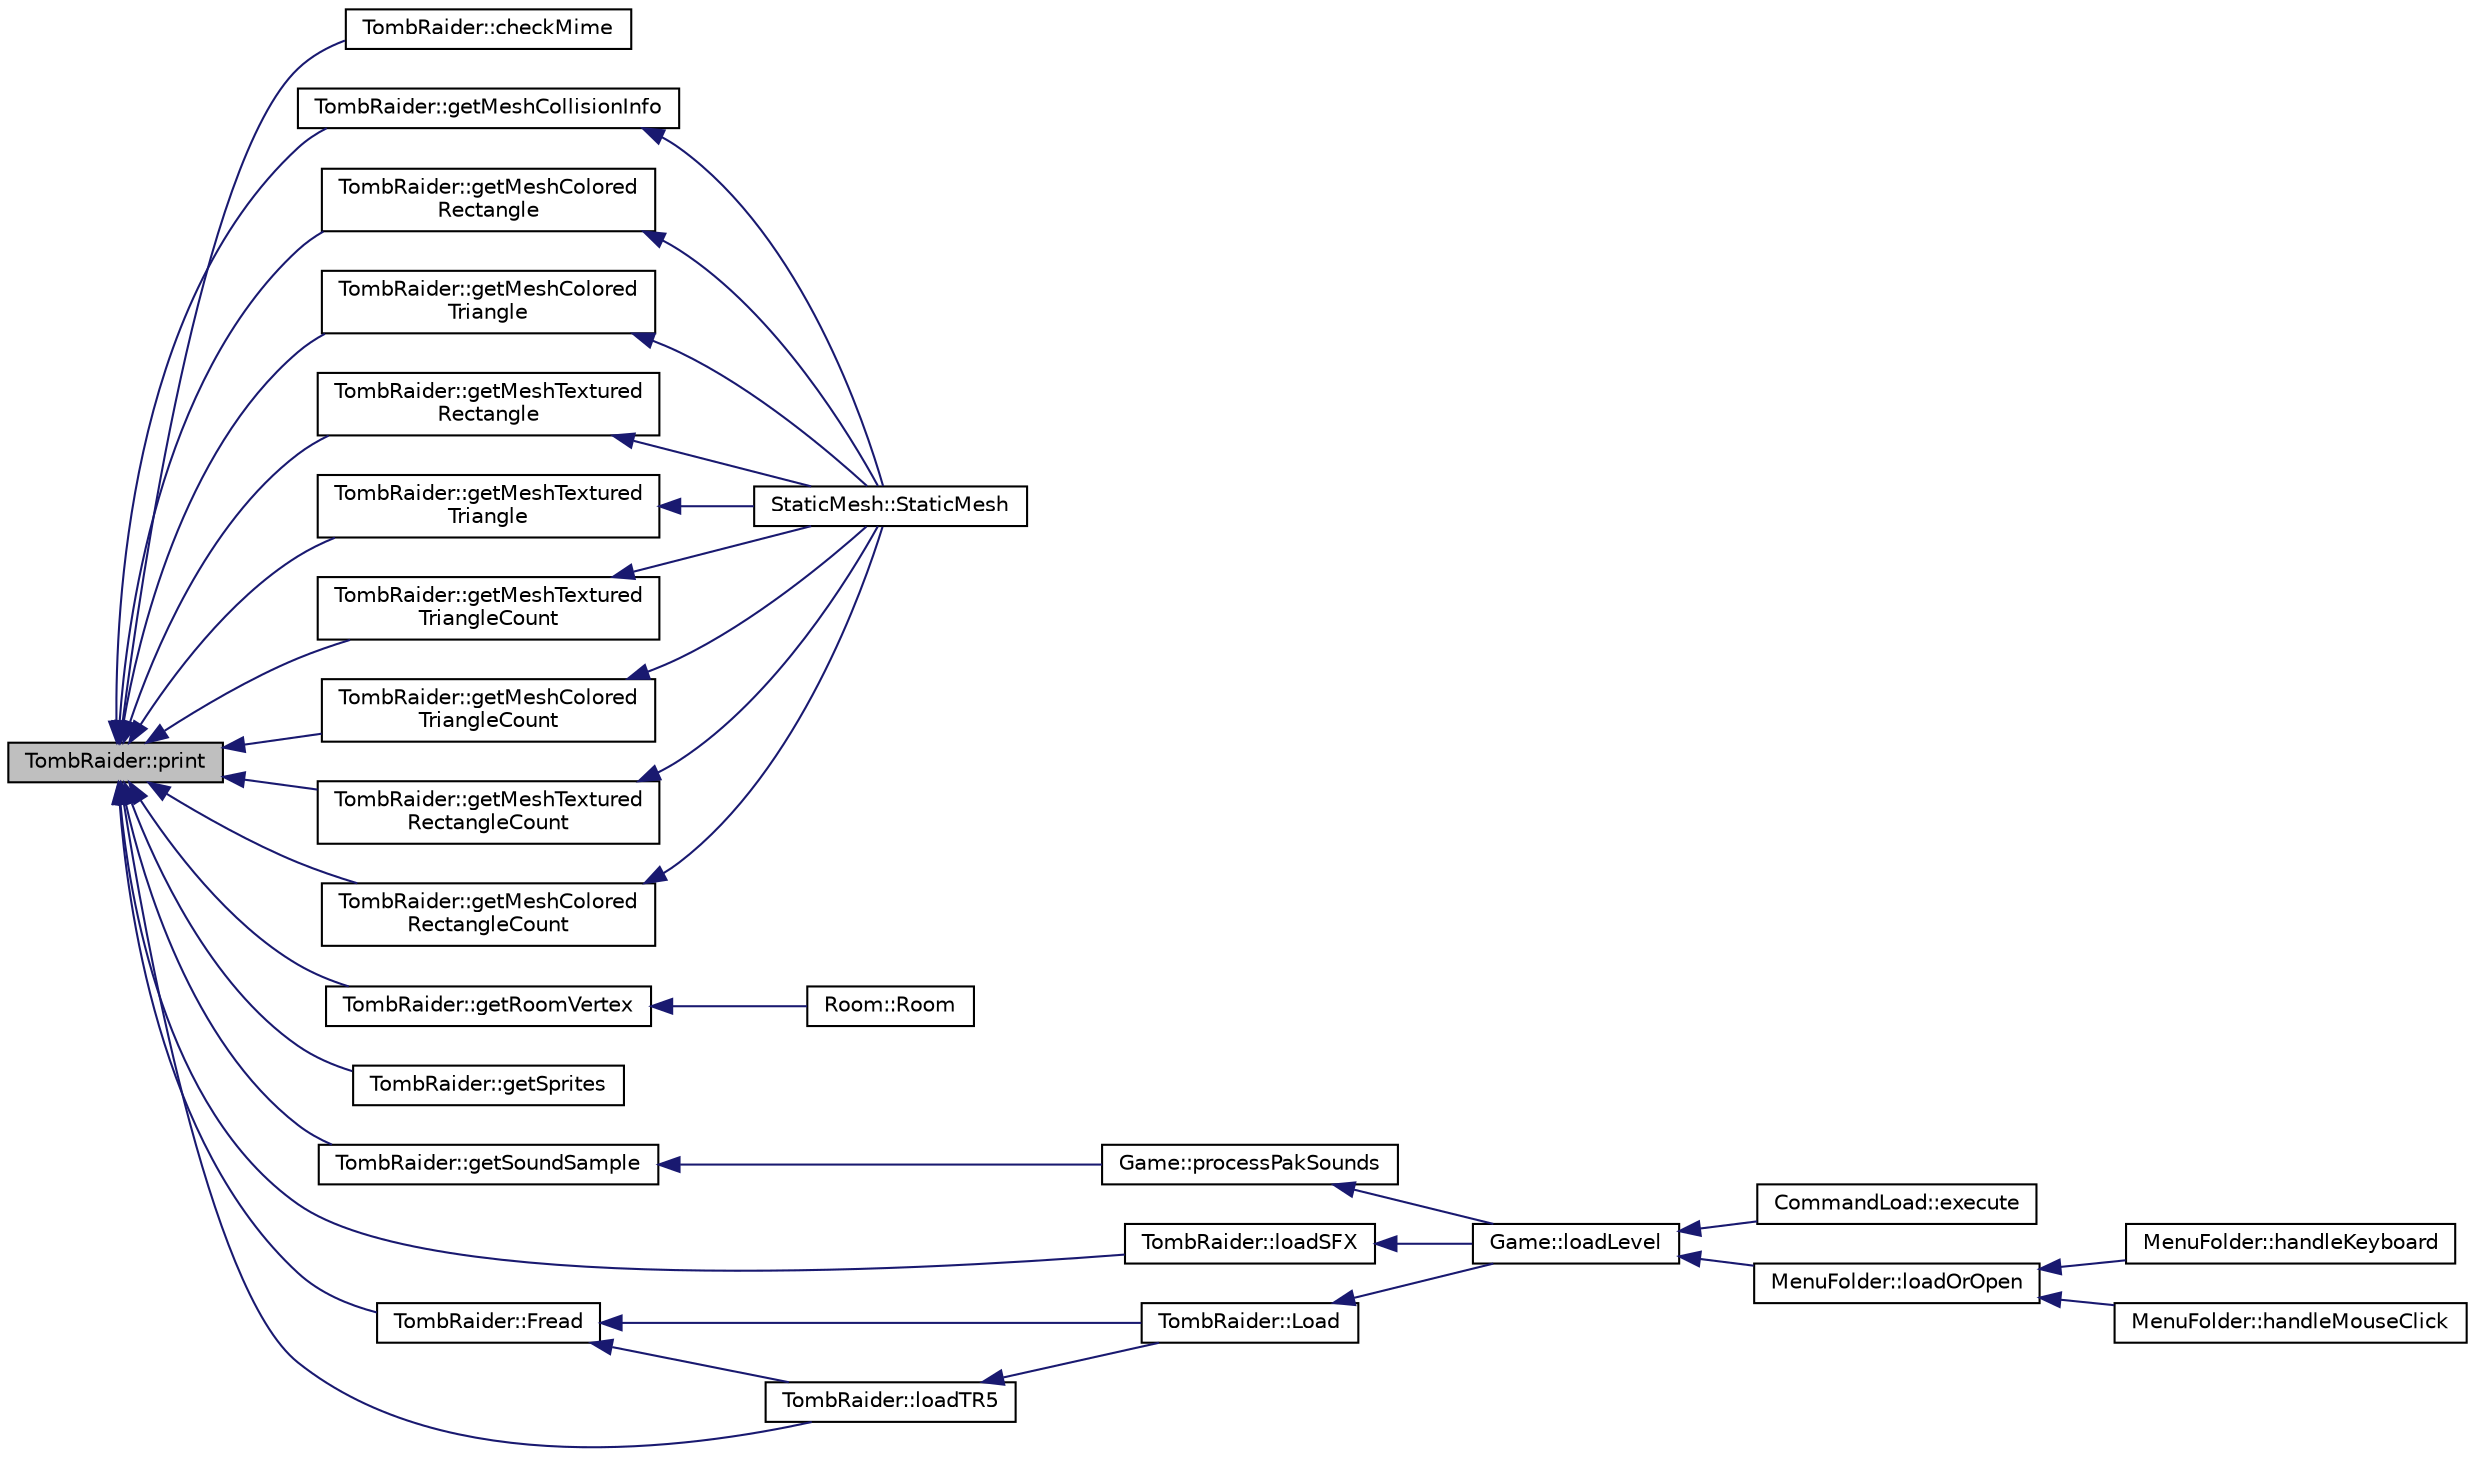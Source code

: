 digraph "TombRaider::print"
{
 // INTERACTIVE_SVG=YES
  edge [fontname="Helvetica",fontsize="10",labelfontname="Helvetica",labelfontsize="10"];
  node [fontname="Helvetica",fontsize="10",shape=record];
  rankdir="LR";
  Node1 [label="TombRaider::print",height=0.2,width=0.4,color="black", fillcolor="grey75", style="filled" fontcolor="black"];
  Node1 -> Node2 [dir="back",color="midnightblue",fontsize="10",style="solid",fontname="Helvetica"];
  Node2 [label="TombRaider::checkMime",height=0.2,width=0.4,color="black", fillcolor="white", style="filled",URL="$class_tomb_raider.html#a2bc649836c30223782e7341b369f1e1d",tooltip="Check if a file is a TombRaider pak. "];
  Node1 -> Node3 [dir="back",color="midnightblue",fontsize="10",style="solid",fontname="Helvetica"];
  Node3 [label="TombRaider::getMeshCollisionInfo",height=0.2,width=0.4,color="black", fillcolor="white", style="filled",URL="$class_tomb_raider.html#af8c6961eb5ca19b27e98c4cf76775dd3",tooltip="Get the collision sphere for a mesh. "];
  Node3 -> Node4 [dir="back",color="midnightblue",fontsize="10",style="solid",fontname="Helvetica"];
  Node4 [label="StaticMesh::StaticMesh",height=0.2,width=0.4,color="black", fillcolor="white", style="filled",URL="$class_static_mesh.html#ad6bf2b1e791352e9e58bf01990070774"];
  Node1 -> Node5 [dir="back",color="midnightblue",fontsize="10",style="solid",fontname="Helvetica"];
  Node5 [label="TombRaider::getMeshColored\lRectangle",height=0.2,width=0.4,color="black", fillcolor="white", style="filled",URL="$class_tomb_raider.html#a4b8beda21accbc9b11e728c00e065cde",tooltip="This method is made to let you fill arrays or create single faces. There may be an allocatin version ..."];
  Node5 -> Node4 [dir="back",color="midnightblue",fontsize="10",style="solid",fontname="Helvetica"];
  Node1 -> Node6 [dir="back",color="midnightblue",fontsize="10",style="solid",fontname="Helvetica"];
  Node6 [label="TombRaider::getMeshColored\lTriangle",height=0.2,width=0.4,color="black", fillcolor="white", style="filled",URL="$class_tomb_raider.html#a65a3d13abb6c84ee5301e5bc7bc8c11c",tooltip="This method is made to let you fill arrays or create single faces. There may be an allocating version..."];
  Node6 -> Node4 [dir="back",color="midnightblue",fontsize="10",style="solid",fontname="Helvetica"];
  Node1 -> Node7 [dir="back",color="midnightblue",fontsize="10",style="solid",fontname="Helvetica"];
  Node7 [label="TombRaider::getMeshTextured\lRectangle",height=0.2,width=0.4,color="black", fillcolor="white", style="filled",URL="$class_tomb_raider.html#a73a2b18fc9ac2b1dff28a12467b34b83",tooltip="This method is made to let you fill arrays or create single faces. There may be an allocatin version ..."];
  Node7 -> Node4 [dir="back",color="midnightblue",fontsize="10",style="solid",fontname="Helvetica"];
  Node1 -> Node8 [dir="back",color="midnightblue",fontsize="10",style="solid",fontname="Helvetica"];
  Node8 [label="TombRaider::getMeshTextured\lTriangle",height=0.2,width=0.4,color="black", fillcolor="white", style="filled",URL="$class_tomb_raider.html#a5b973c212d91e0bccaadc1893bb49617",tooltip="This method is made to let you fill arrays or create single faces. There may be an allocatin version ..."];
  Node8 -> Node4 [dir="back",color="midnightblue",fontsize="10",style="solid",fontname="Helvetica"];
  Node1 -> Node9 [dir="back",color="midnightblue",fontsize="10",style="solid",fontname="Helvetica"];
  Node9 [label="TombRaider::getMeshTextured\lTriangleCount",height=0.2,width=0.4,color="black", fillcolor="white", style="filled",URL="$class_tomb_raider.html#a41c1512d12170b7a9aad0a0bc6e1cefc",tooltip="Get face counts for a given mesh. "];
  Node9 -> Node4 [dir="back",color="midnightblue",fontsize="10",style="solid",fontname="Helvetica"];
  Node1 -> Node10 [dir="back",color="midnightblue",fontsize="10",style="solid",fontname="Helvetica"];
  Node10 [label="TombRaider::getMeshColored\lTriangleCount",height=0.2,width=0.4,color="black", fillcolor="white", style="filled",URL="$class_tomb_raider.html#a9d08b331a1739b2400005147aa3c8e5e",tooltip="Get face counts for a given mesh. "];
  Node10 -> Node4 [dir="back",color="midnightblue",fontsize="10",style="solid",fontname="Helvetica"];
  Node1 -> Node11 [dir="back",color="midnightblue",fontsize="10",style="solid",fontname="Helvetica"];
  Node11 [label="TombRaider::getMeshTextured\lRectangleCount",height=0.2,width=0.4,color="black", fillcolor="white", style="filled",URL="$class_tomb_raider.html#a0d85bbabc4663092f505f8b73214d0f4",tooltip="Get face counts for a given mesh. "];
  Node11 -> Node4 [dir="back",color="midnightblue",fontsize="10",style="solid",fontname="Helvetica"];
  Node1 -> Node12 [dir="back",color="midnightblue",fontsize="10",style="solid",fontname="Helvetica"];
  Node12 [label="TombRaider::getMeshColored\lRectangleCount",height=0.2,width=0.4,color="black", fillcolor="white", style="filled",URL="$class_tomb_raider.html#a416e53c3489093d126ee7898d3397353",tooltip="Get face counts for a given mesh. "];
  Node12 -> Node4 [dir="back",color="midnightblue",fontsize="10",style="solid",fontname="Helvetica"];
  Node1 -> Node13 [dir="back",color="midnightblue",fontsize="10",style="solid",fontname="Helvetica"];
  Node13 [label="TombRaider::getRoomVertex",height=0.2,width=0.4,color="black", fillcolor="white", style="filled",URL="$class_tomb_raider.html#a885a7360726a24ca088643ab3cf79d99",tooltip="Gets vertex position and color. "];
  Node13 -> Node14 [dir="back",color="midnightblue",fontsize="10",style="solid",fontname="Helvetica"];
  Node14 [label="Room::Room",height=0.2,width=0.4,color="black", fillcolor="white", style="filled",URL="$class_room.html#a8a01c39d831d08c12bc38ecb3730b1c3"];
  Node1 -> Node15 [dir="back",color="midnightblue",fontsize="10",style="solid",fontname="Helvetica"];
  Node15 [label="TombRaider::getSprites",height=0.2,width=0.4,color="black", fillcolor="white", style="filled",URL="$class_tomb_raider.html#a5cfcfc6f0e911bac319f8485c6448844"];
  Node1 -> Node16 [dir="back",color="midnightblue",fontsize="10",style="solid",fontname="Helvetica"];
  Node16 [label="TombRaider::getSoundSample",height=0.2,width=0.4,color="black", fillcolor="white", style="filled",URL="$class_tomb_raider.html#a0b3a626ab515ed4ec77941f31053b5a7",tooltip="Get a copy of a sound sample and its byte size. "];
  Node16 -> Node17 [dir="back",color="midnightblue",fontsize="10",style="solid",fontname="Helvetica"];
  Node17 [label="Game::processPakSounds",height=0.2,width=0.4,color="black", fillcolor="white", style="filled",URL="$class_game.html#aa7dd2ad73c9a69fc670180d6f01f9110"];
  Node17 -> Node18 [dir="back",color="midnightblue",fontsize="10",style="solid",fontname="Helvetica"];
  Node18 [label="Game::loadLevel",height=0.2,width=0.4,color="black", fillcolor="white", style="filled",URL="$class_game.html#a864d3ae5a554c8857118c48253ef7646"];
  Node18 -> Node19 [dir="back",color="midnightblue",fontsize="10",style="solid",fontname="Helvetica"];
  Node19 [label="CommandLoad::execute",height=0.2,width=0.4,color="black", fillcolor="white", style="filled",URL="$class_command_load.html#adedad35b259d83967ad67940c0dd984c"];
  Node18 -> Node20 [dir="back",color="midnightblue",fontsize="10",style="solid",fontname="Helvetica"];
  Node20 [label="MenuFolder::loadOrOpen",height=0.2,width=0.4,color="black", fillcolor="white", style="filled",URL="$class_menu_folder.html#ad4ecbd0af8832a0f1de508de38bd1cb9"];
  Node20 -> Node21 [dir="back",color="midnightblue",fontsize="10",style="solid",fontname="Helvetica"];
  Node21 [label="MenuFolder::handleKeyboard",height=0.2,width=0.4,color="black", fillcolor="white", style="filled",URL="$class_menu_folder.html#a17dce032179efbe86de9d4f780f0b08b"];
  Node20 -> Node22 [dir="back",color="midnightblue",fontsize="10",style="solid",fontname="Helvetica"];
  Node22 [label="MenuFolder::handleMouseClick",height=0.2,width=0.4,color="black", fillcolor="white", style="filled",URL="$class_menu_folder.html#a7c48183312d473b42100e0f5ca4be4d5"];
  Node1 -> Node23 [dir="back",color="midnightblue",fontsize="10",style="solid",fontname="Helvetica"];
  Node23 [label="TombRaider::loadSFX",height=0.2,width=0.4,color="black", fillcolor="white", style="filled",URL="$class_tomb_raider.html#a49dc00ea1b341e770c794bed2899e5ce",tooltip="Load an external sound pak for TR2 and TR3. "];
  Node23 -> Node18 [dir="back",color="midnightblue",fontsize="10",style="solid",fontname="Helvetica"];
  Node1 -> Node24 [dir="back",color="midnightblue",fontsize="10",style="solid",fontname="Helvetica"];
  Node24 [label="TombRaider::Fread",height=0.2,width=0.4,color="black", fillcolor="white", style="filled",URL="$class_tomb_raider.html#a1ad7e8d383c430839d106d510b5b465a"];
  Node24 -> Node25 [dir="back",color="midnightblue",fontsize="10",style="solid",fontname="Helvetica"];
  Node25 [label="TombRaider::Load",height=0.2,width=0.4,color="black", fillcolor="white", style="filled",URL="$class_tomb_raider.html#ab102c2f3f6e620a7ec2845f95c4fb589",tooltip="Loads TombRaider 1-5 pak into memory and does some processing. "];
  Node25 -> Node18 [dir="back",color="midnightblue",fontsize="10",style="solid",fontname="Helvetica"];
  Node24 -> Node26 [dir="back",color="midnightblue",fontsize="10",style="solid",fontname="Helvetica"];
  Node26 [label="TombRaider::loadTR5",height=0.2,width=0.4,color="black", fillcolor="white", style="filled",URL="$class_tomb_raider.html#a5c0b1eeab5c4789c4995056d364a6be2",tooltip="Loads a TR5 pak into memory. "];
  Node26 -> Node25 [dir="back",color="midnightblue",fontsize="10",style="solid",fontname="Helvetica"];
  Node1 -> Node26 [dir="back",color="midnightblue",fontsize="10",style="solid",fontname="Helvetica"];
}
